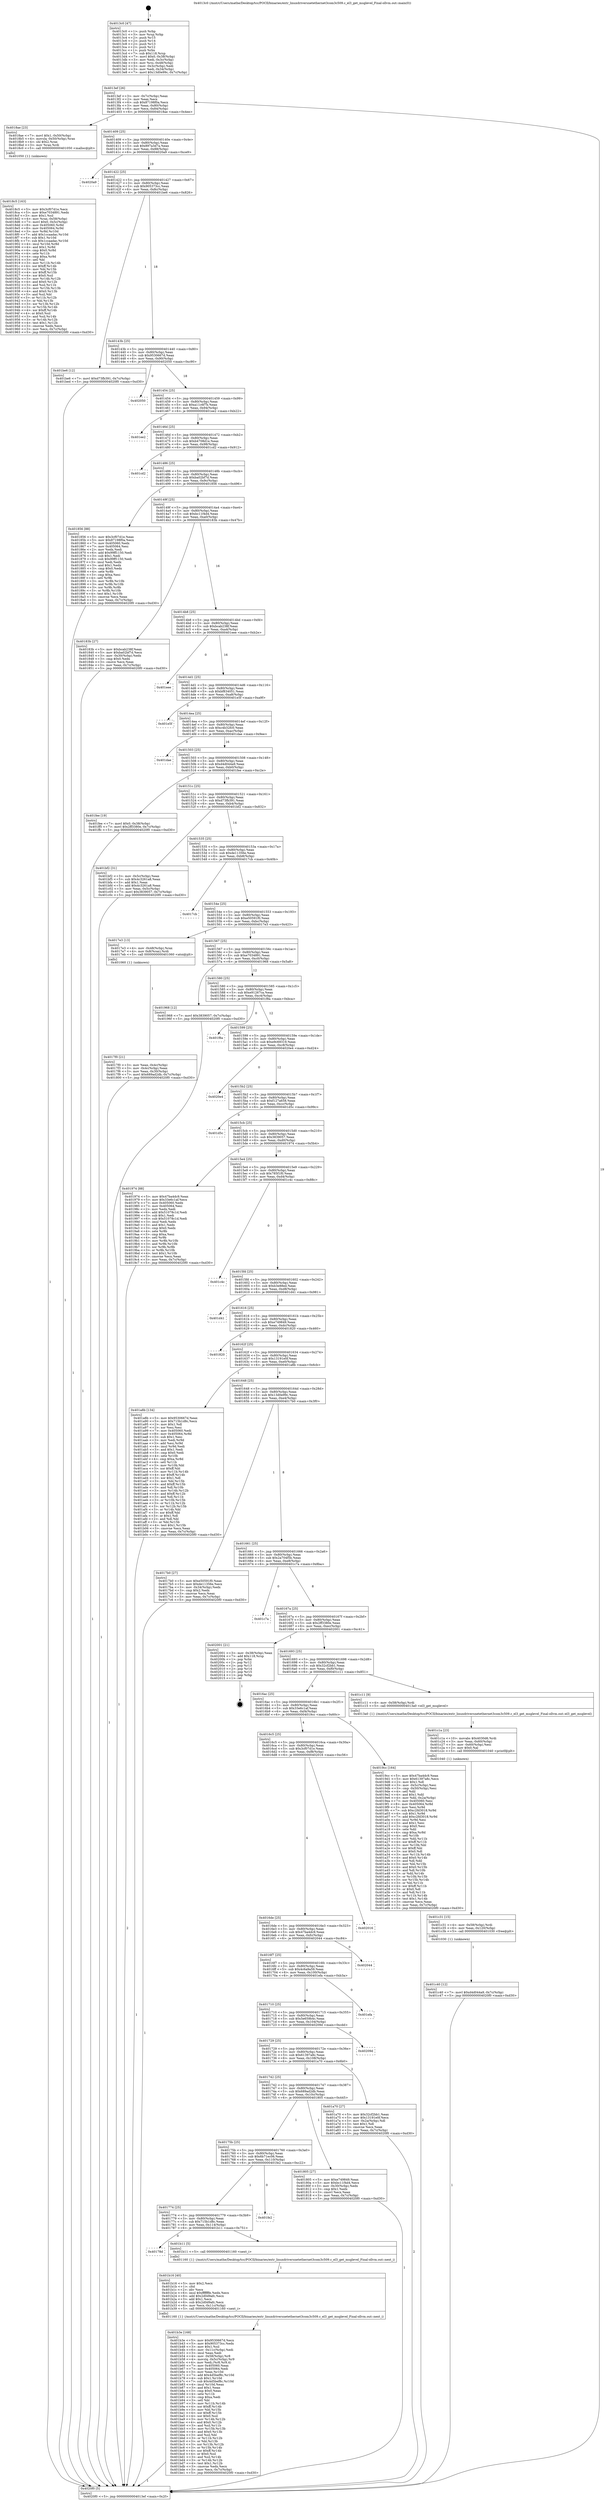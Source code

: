 digraph "0x4013c0" {
  label = "0x4013c0 (/mnt/c/Users/mathe/Desktop/tcc/POCII/binaries/extr_linuxdriversnetethernet3com3c509.c_el3_get_msglevel_Final-ollvm.out::main(0))"
  labelloc = "t"
  node[shape=record]

  Entry [label="",width=0.3,height=0.3,shape=circle,fillcolor=black,style=filled]
  "0x4013ef" [label="{
     0x4013ef [26]\l
     | [instrs]\l
     &nbsp;&nbsp;0x4013ef \<+3\>: mov -0x7c(%rbp),%eax\l
     &nbsp;&nbsp;0x4013f2 \<+2\>: mov %eax,%ecx\l
     &nbsp;&nbsp;0x4013f4 \<+6\>: sub $0x87198f0a,%ecx\l
     &nbsp;&nbsp;0x4013fa \<+3\>: mov %eax,-0x80(%rbp)\l
     &nbsp;&nbsp;0x4013fd \<+6\>: mov %ecx,-0x84(%rbp)\l
     &nbsp;&nbsp;0x401403 \<+6\>: je 00000000004018ae \<main+0x4ee\>\l
  }"]
  "0x4018ae" [label="{
     0x4018ae [23]\l
     | [instrs]\l
     &nbsp;&nbsp;0x4018ae \<+7\>: movl $0x1,-0x50(%rbp)\l
     &nbsp;&nbsp;0x4018b5 \<+4\>: movslq -0x50(%rbp),%rax\l
     &nbsp;&nbsp;0x4018b9 \<+4\>: shl $0x2,%rax\l
     &nbsp;&nbsp;0x4018bd \<+3\>: mov %rax,%rdi\l
     &nbsp;&nbsp;0x4018c0 \<+5\>: call 0000000000401050 \<malloc@plt\>\l
     | [calls]\l
     &nbsp;&nbsp;0x401050 \{1\} (unknown)\l
  }"]
  "0x401409" [label="{
     0x401409 [25]\l
     | [instrs]\l
     &nbsp;&nbsp;0x401409 \<+5\>: jmp 000000000040140e \<main+0x4e\>\l
     &nbsp;&nbsp;0x40140e \<+3\>: mov -0x80(%rbp),%eax\l
     &nbsp;&nbsp;0x401411 \<+5\>: sub $0x897a3d7a,%eax\l
     &nbsp;&nbsp;0x401416 \<+6\>: mov %eax,-0x88(%rbp)\l
     &nbsp;&nbsp;0x40141c \<+6\>: je 00000000004020a9 \<main+0xce9\>\l
  }"]
  Exit [label="",width=0.3,height=0.3,shape=circle,fillcolor=black,style=filled,peripheries=2]
  "0x4020a9" [label="{
     0x4020a9\l
  }", style=dashed]
  "0x401422" [label="{
     0x401422 [25]\l
     | [instrs]\l
     &nbsp;&nbsp;0x401422 \<+5\>: jmp 0000000000401427 \<main+0x67\>\l
     &nbsp;&nbsp;0x401427 \<+3\>: mov -0x80(%rbp),%eax\l
     &nbsp;&nbsp;0x40142a \<+5\>: sub $0x905373cc,%eax\l
     &nbsp;&nbsp;0x40142f \<+6\>: mov %eax,-0x8c(%rbp)\l
     &nbsp;&nbsp;0x401435 \<+6\>: je 0000000000401be6 \<main+0x826\>\l
  }"]
  "0x401c40" [label="{
     0x401c40 [12]\l
     | [instrs]\l
     &nbsp;&nbsp;0x401c40 \<+7\>: movl $0xd4d044a9,-0x7c(%rbp)\l
     &nbsp;&nbsp;0x401c47 \<+5\>: jmp 00000000004020f0 \<main+0xd30\>\l
  }"]
  "0x401be6" [label="{
     0x401be6 [12]\l
     | [instrs]\l
     &nbsp;&nbsp;0x401be6 \<+7\>: movl $0xd73fb391,-0x7c(%rbp)\l
     &nbsp;&nbsp;0x401bed \<+5\>: jmp 00000000004020f0 \<main+0xd30\>\l
  }"]
  "0x40143b" [label="{
     0x40143b [25]\l
     | [instrs]\l
     &nbsp;&nbsp;0x40143b \<+5\>: jmp 0000000000401440 \<main+0x80\>\l
     &nbsp;&nbsp;0x401440 \<+3\>: mov -0x80(%rbp),%eax\l
     &nbsp;&nbsp;0x401443 \<+5\>: sub $0x9530667d,%eax\l
     &nbsp;&nbsp;0x401448 \<+6\>: mov %eax,-0x90(%rbp)\l
     &nbsp;&nbsp;0x40144e \<+6\>: je 0000000000402050 \<main+0xc90\>\l
  }"]
  "0x401c31" [label="{
     0x401c31 [15]\l
     | [instrs]\l
     &nbsp;&nbsp;0x401c31 \<+4\>: mov -0x58(%rbp),%rdi\l
     &nbsp;&nbsp;0x401c35 \<+6\>: mov %eax,-0x120(%rbp)\l
     &nbsp;&nbsp;0x401c3b \<+5\>: call 0000000000401030 \<free@plt\>\l
     | [calls]\l
     &nbsp;&nbsp;0x401030 \{1\} (unknown)\l
  }"]
  "0x402050" [label="{
     0x402050\l
  }", style=dashed]
  "0x401454" [label="{
     0x401454 [25]\l
     | [instrs]\l
     &nbsp;&nbsp;0x401454 \<+5\>: jmp 0000000000401459 \<main+0x99\>\l
     &nbsp;&nbsp;0x401459 \<+3\>: mov -0x80(%rbp),%eax\l
     &nbsp;&nbsp;0x40145c \<+5\>: sub $0xa11c6f7b,%eax\l
     &nbsp;&nbsp;0x401461 \<+6\>: mov %eax,-0x94(%rbp)\l
     &nbsp;&nbsp;0x401467 \<+6\>: je 0000000000401ee2 \<main+0xb22\>\l
  }"]
  "0x401c1a" [label="{
     0x401c1a [23]\l
     | [instrs]\l
     &nbsp;&nbsp;0x401c1a \<+10\>: movabs $0x4030d6,%rdi\l
     &nbsp;&nbsp;0x401c24 \<+3\>: mov %eax,-0x60(%rbp)\l
     &nbsp;&nbsp;0x401c27 \<+3\>: mov -0x60(%rbp),%esi\l
     &nbsp;&nbsp;0x401c2a \<+2\>: mov $0x0,%al\l
     &nbsp;&nbsp;0x401c2c \<+5\>: call 0000000000401040 \<printf@plt\>\l
     | [calls]\l
     &nbsp;&nbsp;0x401040 \{1\} (unknown)\l
  }"]
  "0x401ee2" [label="{
     0x401ee2\l
  }", style=dashed]
  "0x40146d" [label="{
     0x40146d [25]\l
     | [instrs]\l
     &nbsp;&nbsp;0x40146d \<+5\>: jmp 0000000000401472 \<main+0xb2\>\l
     &nbsp;&nbsp;0x401472 \<+3\>: mov -0x80(%rbp),%eax\l
     &nbsp;&nbsp;0x401475 \<+5\>: sub $0xb4708d1e,%eax\l
     &nbsp;&nbsp;0x40147a \<+6\>: mov %eax,-0x98(%rbp)\l
     &nbsp;&nbsp;0x401480 \<+6\>: je 0000000000401cd2 \<main+0x912\>\l
  }"]
  "0x401b3e" [label="{
     0x401b3e [168]\l
     | [instrs]\l
     &nbsp;&nbsp;0x401b3e \<+5\>: mov $0x9530667d,%ecx\l
     &nbsp;&nbsp;0x401b43 \<+5\>: mov $0x905373cc,%edx\l
     &nbsp;&nbsp;0x401b48 \<+3\>: mov $0x1,%sil\l
     &nbsp;&nbsp;0x401b4b \<+6\>: mov -0x11c(%rbp),%edi\l
     &nbsp;&nbsp;0x401b51 \<+3\>: imul %eax,%edi\l
     &nbsp;&nbsp;0x401b54 \<+4\>: mov -0x58(%rbp),%r8\l
     &nbsp;&nbsp;0x401b58 \<+4\>: movslq -0x5c(%rbp),%r9\l
     &nbsp;&nbsp;0x401b5c \<+4\>: mov %edi,(%r8,%r9,4)\l
     &nbsp;&nbsp;0x401b60 \<+7\>: mov 0x405060,%eax\l
     &nbsp;&nbsp;0x401b67 \<+7\>: mov 0x405064,%edi\l
     &nbsp;&nbsp;0x401b6e \<+3\>: mov %eax,%r10d\l
     &nbsp;&nbsp;0x401b71 \<+7\>: add $0x4d5bef8c,%r10d\l
     &nbsp;&nbsp;0x401b78 \<+4\>: sub $0x1,%r10d\l
     &nbsp;&nbsp;0x401b7c \<+7\>: sub $0x4d5bef8c,%r10d\l
     &nbsp;&nbsp;0x401b83 \<+4\>: imul %r10d,%eax\l
     &nbsp;&nbsp;0x401b87 \<+3\>: and $0x1,%eax\l
     &nbsp;&nbsp;0x401b8a \<+3\>: cmp $0x0,%eax\l
     &nbsp;&nbsp;0x401b8d \<+4\>: sete %r11b\l
     &nbsp;&nbsp;0x401b91 \<+3\>: cmp $0xa,%edi\l
     &nbsp;&nbsp;0x401b94 \<+3\>: setl %bl\l
     &nbsp;&nbsp;0x401b97 \<+3\>: mov %r11b,%r14b\l
     &nbsp;&nbsp;0x401b9a \<+4\>: xor $0xff,%r14b\l
     &nbsp;&nbsp;0x401b9e \<+3\>: mov %bl,%r15b\l
     &nbsp;&nbsp;0x401ba1 \<+4\>: xor $0xff,%r15b\l
     &nbsp;&nbsp;0x401ba5 \<+4\>: xor $0x0,%sil\l
     &nbsp;&nbsp;0x401ba9 \<+3\>: mov %r14b,%r12b\l
     &nbsp;&nbsp;0x401bac \<+4\>: and $0x0,%r12b\l
     &nbsp;&nbsp;0x401bb0 \<+3\>: and %sil,%r11b\l
     &nbsp;&nbsp;0x401bb3 \<+3\>: mov %r15b,%r13b\l
     &nbsp;&nbsp;0x401bb6 \<+4\>: and $0x0,%r13b\l
     &nbsp;&nbsp;0x401bba \<+3\>: and %sil,%bl\l
     &nbsp;&nbsp;0x401bbd \<+3\>: or %r11b,%r12b\l
     &nbsp;&nbsp;0x401bc0 \<+3\>: or %bl,%r13b\l
     &nbsp;&nbsp;0x401bc3 \<+3\>: xor %r13b,%r12b\l
     &nbsp;&nbsp;0x401bc6 \<+3\>: or %r15b,%r14b\l
     &nbsp;&nbsp;0x401bc9 \<+4\>: xor $0xff,%r14b\l
     &nbsp;&nbsp;0x401bcd \<+4\>: or $0x0,%sil\l
     &nbsp;&nbsp;0x401bd1 \<+3\>: and %sil,%r14b\l
     &nbsp;&nbsp;0x401bd4 \<+3\>: or %r14b,%r12b\l
     &nbsp;&nbsp;0x401bd7 \<+4\>: test $0x1,%r12b\l
     &nbsp;&nbsp;0x401bdb \<+3\>: cmovne %edx,%ecx\l
     &nbsp;&nbsp;0x401bde \<+3\>: mov %ecx,-0x7c(%rbp)\l
     &nbsp;&nbsp;0x401be1 \<+5\>: jmp 00000000004020f0 \<main+0xd30\>\l
  }"]
  "0x401cd2" [label="{
     0x401cd2\l
  }", style=dashed]
  "0x401486" [label="{
     0x401486 [25]\l
     | [instrs]\l
     &nbsp;&nbsp;0x401486 \<+5\>: jmp 000000000040148b \<main+0xcb\>\l
     &nbsp;&nbsp;0x40148b \<+3\>: mov -0x80(%rbp),%eax\l
     &nbsp;&nbsp;0x40148e \<+5\>: sub $0xba02bf7d,%eax\l
     &nbsp;&nbsp;0x401493 \<+6\>: mov %eax,-0x9c(%rbp)\l
     &nbsp;&nbsp;0x401499 \<+6\>: je 0000000000401856 \<main+0x496\>\l
  }"]
  "0x401b16" [label="{
     0x401b16 [40]\l
     | [instrs]\l
     &nbsp;&nbsp;0x401b16 \<+5\>: mov $0x2,%ecx\l
     &nbsp;&nbsp;0x401b1b \<+1\>: cltd\l
     &nbsp;&nbsp;0x401b1c \<+2\>: idiv %ecx\l
     &nbsp;&nbsp;0x401b1e \<+6\>: imul $0xfffffffe,%edx,%ecx\l
     &nbsp;&nbsp;0x401b24 \<+6\>: add $0x2d0d9afc,%ecx\l
     &nbsp;&nbsp;0x401b2a \<+3\>: add $0x1,%ecx\l
     &nbsp;&nbsp;0x401b2d \<+6\>: sub $0x2d0d9afc,%ecx\l
     &nbsp;&nbsp;0x401b33 \<+6\>: mov %ecx,-0x11c(%rbp)\l
     &nbsp;&nbsp;0x401b39 \<+5\>: call 0000000000401160 \<next_i\>\l
     | [calls]\l
     &nbsp;&nbsp;0x401160 \{1\} (/mnt/c/Users/mathe/Desktop/tcc/POCII/binaries/extr_linuxdriversnetethernet3com3c509.c_el3_get_msglevel_Final-ollvm.out::next_i)\l
  }"]
  "0x401856" [label="{
     0x401856 [88]\l
     | [instrs]\l
     &nbsp;&nbsp;0x401856 \<+5\>: mov $0x3cf07d1e,%eax\l
     &nbsp;&nbsp;0x40185b \<+5\>: mov $0x87198f0a,%ecx\l
     &nbsp;&nbsp;0x401860 \<+7\>: mov 0x405060,%edx\l
     &nbsp;&nbsp;0x401867 \<+7\>: mov 0x405064,%esi\l
     &nbsp;&nbsp;0x40186e \<+2\>: mov %edx,%edi\l
     &nbsp;&nbsp;0x401870 \<+6\>: add $0x99ff1150,%edi\l
     &nbsp;&nbsp;0x401876 \<+3\>: sub $0x1,%edi\l
     &nbsp;&nbsp;0x401879 \<+6\>: sub $0x99ff1150,%edi\l
     &nbsp;&nbsp;0x40187f \<+3\>: imul %edi,%edx\l
     &nbsp;&nbsp;0x401882 \<+3\>: and $0x1,%edx\l
     &nbsp;&nbsp;0x401885 \<+3\>: cmp $0x0,%edx\l
     &nbsp;&nbsp;0x401888 \<+4\>: sete %r8b\l
     &nbsp;&nbsp;0x40188c \<+3\>: cmp $0xa,%esi\l
     &nbsp;&nbsp;0x40188f \<+4\>: setl %r9b\l
     &nbsp;&nbsp;0x401893 \<+3\>: mov %r8b,%r10b\l
     &nbsp;&nbsp;0x401896 \<+3\>: and %r9b,%r10b\l
     &nbsp;&nbsp;0x401899 \<+3\>: xor %r9b,%r8b\l
     &nbsp;&nbsp;0x40189c \<+3\>: or %r8b,%r10b\l
     &nbsp;&nbsp;0x40189f \<+4\>: test $0x1,%r10b\l
     &nbsp;&nbsp;0x4018a3 \<+3\>: cmovne %ecx,%eax\l
     &nbsp;&nbsp;0x4018a6 \<+3\>: mov %eax,-0x7c(%rbp)\l
     &nbsp;&nbsp;0x4018a9 \<+5\>: jmp 00000000004020f0 \<main+0xd30\>\l
  }"]
  "0x40149f" [label="{
     0x40149f [25]\l
     | [instrs]\l
     &nbsp;&nbsp;0x40149f \<+5\>: jmp 00000000004014a4 \<main+0xe4\>\l
     &nbsp;&nbsp;0x4014a4 \<+3\>: mov -0x80(%rbp),%eax\l
     &nbsp;&nbsp;0x4014a7 \<+5\>: sub $0xbc11f4d4,%eax\l
     &nbsp;&nbsp;0x4014ac \<+6\>: mov %eax,-0xa0(%rbp)\l
     &nbsp;&nbsp;0x4014b2 \<+6\>: je 000000000040183b \<main+0x47b\>\l
  }"]
  "0x40178d" [label="{
     0x40178d\l
  }", style=dashed]
  "0x40183b" [label="{
     0x40183b [27]\l
     | [instrs]\l
     &nbsp;&nbsp;0x40183b \<+5\>: mov $0xbcab238f,%eax\l
     &nbsp;&nbsp;0x401840 \<+5\>: mov $0xba02bf7d,%ecx\l
     &nbsp;&nbsp;0x401845 \<+3\>: mov -0x30(%rbp),%edx\l
     &nbsp;&nbsp;0x401848 \<+3\>: cmp $0x0,%edx\l
     &nbsp;&nbsp;0x40184b \<+3\>: cmove %ecx,%eax\l
     &nbsp;&nbsp;0x40184e \<+3\>: mov %eax,-0x7c(%rbp)\l
     &nbsp;&nbsp;0x401851 \<+5\>: jmp 00000000004020f0 \<main+0xd30\>\l
  }"]
  "0x4014b8" [label="{
     0x4014b8 [25]\l
     | [instrs]\l
     &nbsp;&nbsp;0x4014b8 \<+5\>: jmp 00000000004014bd \<main+0xfd\>\l
     &nbsp;&nbsp;0x4014bd \<+3\>: mov -0x80(%rbp),%eax\l
     &nbsp;&nbsp;0x4014c0 \<+5\>: sub $0xbcab238f,%eax\l
     &nbsp;&nbsp;0x4014c5 \<+6\>: mov %eax,-0xa4(%rbp)\l
     &nbsp;&nbsp;0x4014cb \<+6\>: je 0000000000401eee \<main+0xb2e\>\l
  }"]
  "0x401b11" [label="{
     0x401b11 [5]\l
     | [instrs]\l
     &nbsp;&nbsp;0x401b11 \<+5\>: call 0000000000401160 \<next_i\>\l
     | [calls]\l
     &nbsp;&nbsp;0x401160 \{1\} (/mnt/c/Users/mathe/Desktop/tcc/POCII/binaries/extr_linuxdriversnetethernet3com3c509.c_el3_get_msglevel_Final-ollvm.out::next_i)\l
  }"]
  "0x401eee" [label="{
     0x401eee\l
  }", style=dashed]
  "0x4014d1" [label="{
     0x4014d1 [25]\l
     | [instrs]\l
     &nbsp;&nbsp;0x4014d1 \<+5\>: jmp 00000000004014d6 \<main+0x116\>\l
     &nbsp;&nbsp;0x4014d6 \<+3\>: mov -0x80(%rbp),%eax\l
     &nbsp;&nbsp;0x4014d9 \<+5\>: sub $0xbf834051,%eax\l
     &nbsp;&nbsp;0x4014de \<+6\>: mov %eax,-0xa8(%rbp)\l
     &nbsp;&nbsp;0x4014e4 \<+6\>: je 0000000000401e5f \<main+0xa9f\>\l
  }"]
  "0x401774" [label="{
     0x401774 [25]\l
     | [instrs]\l
     &nbsp;&nbsp;0x401774 \<+5\>: jmp 0000000000401779 \<main+0x3b9\>\l
     &nbsp;&nbsp;0x401779 \<+3\>: mov -0x80(%rbp),%eax\l
     &nbsp;&nbsp;0x40177c \<+5\>: sub $0x715b1d8c,%eax\l
     &nbsp;&nbsp;0x401781 \<+6\>: mov %eax,-0x114(%rbp)\l
     &nbsp;&nbsp;0x401787 \<+6\>: je 0000000000401b11 \<main+0x751\>\l
  }"]
  "0x401e5f" [label="{
     0x401e5f\l
  }", style=dashed]
  "0x4014ea" [label="{
     0x4014ea [25]\l
     | [instrs]\l
     &nbsp;&nbsp;0x4014ea \<+5\>: jmp 00000000004014ef \<main+0x12f\>\l
     &nbsp;&nbsp;0x4014ef \<+3\>: mov -0x80(%rbp),%eax\l
     &nbsp;&nbsp;0x4014f2 \<+5\>: sub $0xc4b32fc0,%eax\l
     &nbsp;&nbsp;0x4014f7 \<+6\>: mov %eax,-0xac(%rbp)\l
     &nbsp;&nbsp;0x4014fd \<+6\>: je 0000000000401dae \<main+0x9ee\>\l
  }"]
  "0x401fe2" [label="{
     0x401fe2\l
  }", style=dashed]
  "0x401dae" [label="{
     0x401dae\l
  }", style=dashed]
  "0x401503" [label="{
     0x401503 [25]\l
     | [instrs]\l
     &nbsp;&nbsp;0x401503 \<+5\>: jmp 0000000000401508 \<main+0x148\>\l
     &nbsp;&nbsp;0x401508 \<+3\>: mov -0x80(%rbp),%eax\l
     &nbsp;&nbsp;0x40150b \<+5\>: sub $0xd4d044a9,%eax\l
     &nbsp;&nbsp;0x401510 \<+6\>: mov %eax,-0xb0(%rbp)\l
     &nbsp;&nbsp;0x401516 \<+6\>: je 0000000000401fee \<main+0xc2e\>\l
  }"]
  "0x4018c5" [label="{
     0x4018c5 [163]\l
     | [instrs]\l
     &nbsp;&nbsp;0x4018c5 \<+5\>: mov $0x3cf07d1e,%ecx\l
     &nbsp;&nbsp;0x4018ca \<+5\>: mov $0xe7034891,%edx\l
     &nbsp;&nbsp;0x4018cf \<+3\>: mov $0x1,%sil\l
     &nbsp;&nbsp;0x4018d2 \<+4\>: mov %rax,-0x58(%rbp)\l
     &nbsp;&nbsp;0x4018d6 \<+7\>: movl $0x0,-0x5c(%rbp)\l
     &nbsp;&nbsp;0x4018dd \<+8\>: mov 0x405060,%r8d\l
     &nbsp;&nbsp;0x4018e5 \<+8\>: mov 0x405064,%r9d\l
     &nbsp;&nbsp;0x4018ed \<+3\>: mov %r8d,%r10d\l
     &nbsp;&nbsp;0x4018f0 \<+7\>: add $0x1ccaadac,%r10d\l
     &nbsp;&nbsp;0x4018f7 \<+4\>: sub $0x1,%r10d\l
     &nbsp;&nbsp;0x4018fb \<+7\>: sub $0x1ccaadac,%r10d\l
     &nbsp;&nbsp;0x401902 \<+4\>: imul %r10d,%r8d\l
     &nbsp;&nbsp;0x401906 \<+4\>: and $0x1,%r8d\l
     &nbsp;&nbsp;0x40190a \<+4\>: cmp $0x0,%r8d\l
     &nbsp;&nbsp;0x40190e \<+4\>: sete %r11b\l
     &nbsp;&nbsp;0x401912 \<+4\>: cmp $0xa,%r9d\l
     &nbsp;&nbsp;0x401916 \<+3\>: setl %bl\l
     &nbsp;&nbsp;0x401919 \<+3\>: mov %r11b,%r14b\l
     &nbsp;&nbsp;0x40191c \<+4\>: xor $0xff,%r14b\l
     &nbsp;&nbsp;0x401920 \<+3\>: mov %bl,%r15b\l
     &nbsp;&nbsp;0x401923 \<+4\>: xor $0xff,%r15b\l
     &nbsp;&nbsp;0x401927 \<+4\>: xor $0x0,%sil\l
     &nbsp;&nbsp;0x40192b \<+3\>: mov %r14b,%r12b\l
     &nbsp;&nbsp;0x40192e \<+4\>: and $0x0,%r12b\l
     &nbsp;&nbsp;0x401932 \<+3\>: and %sil,%r11b\l
     &nbsp;&nbsp;0x401935 \<+3\>: mov %r15b,%r13b\l
     &nbsp;&nbsp;0x401938 \<+4\>: and $0x0,%r13b\l
     &nbsp;&nbsp;0x40193c \<+3\>: and %sil,%bl\l
     &nbsp;&nbsp;0x40193f \<+3\>: or %r11b,%r12b\l
     &nbsp;&nbsp;0x401942 \<+3\>: or %bl,%r13b\l
     &nbsp;&nbsp;0x401945 \<+3\>: xor %r13b,%r12b\l
     &nbsp;&nbsp;0x401948 \<+3\>: or %r15b,%r14b\l
     &nbsp;&nbsp;0x40194b \<+4\>: xor $0xff,%r14b\l
     &nbsp;&nbsp;0x40194f \<+4\>: or $0x0,%sil\l
     &nbsp;&nbsp;0x401953 \<+3\>: and %sil,%r14b\l
     &nbsp;&nbsp;0x401956 \<+3\>: or %r14b,%r12b\l
     &nbsp;&nbsp;0x401959 \<+4\>: test $0x1,%r12b\l
     &nbsp;&nbsp;0x40195d \<+3\>: cmovne %edx,%ecx\l
     &nbsp;&nbsp;0x401960 \<+3\>: mov %ecx,-0x7c(%rbp)\l
     &nbsp;&nbsp;0x401963 \<+5\>: jmp 00000000004020f0 \<main+0xd30\>\l
  }"]
  "0x401fee" [label="{
     0x401fee [19]\l
     | [instrs]\l
     &nbsp;&nbsp;0x401fee \<+7\>: movl $0x0,-0x38(%rbp)\l
     &nbsp;&nbsp;0x401ff5 \<+7\>: movl $0x2ff3380e,-0x7c(%rbp)\l
     &nbsp;&nbsp;0x401ffc \<+5\>: jmp 00000000004020f0 \<main+0xd30\>\l
  }"]
  "0x40151c" [label="{
     0x40151c [25]\l
     | [instrs]\l
     &nbsp;&nbsp;0x40151c \<+5\>: jmp 0000000000401521 \<main+0x161\>\l
     &nbsp;&nbsp;0x401521 \<+3\>: mov -0x80(%rbp),%eax\l
     &nbsp;&nbsp;0x401524 \<+5\>: sub $0xd73fb391,%eax\l
     &nbsp;&nbsp;0x401529 \<+6\>: mov %eax,-0xb4(%rbp)\l
     &nbsp;&nbsp;0x40152f \<+6\>: je 0000000000401bf2 \<main+0x832\>\l
  }"]
  "0x40175b" [label="{
     0x40175b [25]\l
     | [instrs]\l
     &nbsp;&nbsp;0x40175b \<+5\>: jmp 0000000000401760 \<main+0x3a0\>\l
     &nbsp;&nbsp;0x401760 \<+3\>: mov -0x80(%rbp),%eax\l
     &nbsp;&nbsp;0x401763 \<+5\>: sub $0x6b71ec06,%eax\l
     &nbsp;&nbsp;0x401768 \<+6\>: mov %eax,-0x110(%rbp)\l
     &nbsp;&nbsp;0x40176e \<+6\>: je 0000000000401fe2 \<main+0xc22\>\l
  }"]
  "0x401bf2" [label="{
     0x401bf2 [31]\l
     | [instrs]\l
     &nbsp;&nbsp;0x401bf2 \<+3\>: mov -0x5c(%rbp),%eax\l
     &nbsp;&nbsp;0x401bf5 \<+5\>: sub $0x4c3261a8,%eax\l
     &nbsp;&nbsp;0x401bfa \<+3\>: add $0x1,%eax\l
     &nbsp;&nbsp;0x401bfd \<+5\>: add $0x4c3261a8,%eax\l
     &nbsp;&nbsp;0x401c02 \<+3\>: mov %eax,-0x5c(%rbp)\l
     &nbsp;&nbsp;0x401c05 \<+7\>: movl $0x3839057,-0x7c(%rbp)\l
     &nbsp;&nbsp;0x401c0c \<+5\>: jmp 00000000004020f0 \<main+0xd30\>\l
  }"]
  "0x401535" [label="{
     0x401535 [25]\l
     | [instrs]\l
     &nbsp;&nbsp;0x401535 \<+5\>: jmp 000000000040153a \<main+0x17a\>\l
     &nbsp;&nbsp;0x40153a \<+3\>: mov -0x80(%rbp),%eax\l
     &nbsp;&nbsp;0x40153d \<+5\>: sub $0xde11356e,%eax\l
     &nbsp;&nbsp;0x401542 \<+6\>: mov %eax,-0xb8(%rbp)\l
     &nbsp;&nbsp;0x401548 \<+6\>: je 00000000004017cb \<main+0x40b\>\l
  }"]
  "0x401805" [label="{
     0x401805 [27]\l
     | [instrs]\l
     &nbsp;&nbsp;0x401805 \<+5\>: mov $0xe749849,%eax\l
     &nbsp;&nbsp;0x40180a \<+5\>: mov $0xbc11f4d4,%ecx\l
     &nbsp;&nbsp;0x40180f \<+3\>: mov -0x30(%rbp),%edx\l
     &nbsp;&nbsp;0x401812 \<+3\>: cmp $0x1,%edx\l
     &nbsp;&nbsp;0x401815 \<+3\>: cmovl %ecx,%eax\l
     &nbsp;&nbsp;0x401818 \<+3\>: mov %eax,-0x7c(%rbp)\l
     &nbsp;&nbsp;0x40181b \<+5\>: jmp 00000000004020f0 \<main+0xd30\>\l
  }"]
  "0x4017cb" [label="{
     0x4017cb\l
  }", style=dashed]
  "0x40154e" [label="{
     0x40154e [25]\l
     | [instrs]\l
     &nbsp;&nbsp;0x40154e \<+5\>: jmp 0000000000401553 \<main+0x193\>\l
     &nbsp;&nbsp;0x401553 \<+3\>: mov -0x80(%rbp),%eax\l
     &nbsp;&nbsp;0x401556 \<+5\>: sub $0xe50591f0,%eax\l
     &nbsp;&nbsp;0x40155b \<+6\>: mov %eax,-0xbc(%rbp)\l
     &nbsp;&nbsp;0x401561 \<+6\>: je 00000000004017e3 \<main+0x423\>\l
  }"]
  "0x401742" [label="{
     0x401742 [25]\l
     | [instrs]\l
     &nbsp;&nbsp;0x401742 \<+5\>: jmp 0000000000401747 \<main+0x387\>\l
     &nbsp;&nbsp;0x401747 \<+3\>: mov -0x80(%rbp),%eax\l
     &nbsp;&nbsp;0x40174a \<+5\>: sub $0x689ad2db,%eax\l
     &nbsp;&nbsp;0x40174f \<+6\>: mov %eax,-0x10c(%rbp)\l
     &nbsp;&nbsp;0x401755 \<+6\>: je 0000000000401805 \<main+0x445\>\l
  }"]
  "0x4017e3" [label="{
     0x4017e3 [13]\l
     | [instrs]\l
     &nbsp;&nbsp;0x4017e3 \<+4\>: mov -0x48(%rbp),%rax\l
     &nbsp;&nbsp;0x4017e7 \<+4\>: mov 0x8(%rax),%rdi\l
     &nbsp;&nbsp;0x4017eb \<+5\>: call 0000000000401060 \<atoi@plt\>\l
     | [calls]\l
     &nbsp;&nbsp;0x401060 \{1\} (unknown)\l
  }"]
  "0x401567" [label="{
     0x401567 [25]\l
     | [instrs]\l
     &nbsp;&nbsp;0x401567 \<+5\>: jmp 000000000040156c \<main+0x1ac\>\l
     &nbsp;&nbsp;0x40156c \<+3\>: mov -0x80(%rbp),%eax\l
     &nbsp;&nbsp;0x40156f \<+5\>: sub $0xe7034891,%eax\l
     &nbsp;&nbsp;0x401574 \<+6\>: mov %eax,-0xc0(%rbp)\l
     &nbsp;&nbsp;0x40157a \<+6\>: je 0000000000401968 \<main+0x5a8\>\l
  }"]
  "0x401a70" [label="{
     0x401a70 [27]\l
     | [instrs]\l
     &nbsp;&nbsp;0x401a70 \<+5\>: mov $0x32cf2bb1,%eax\l
     &nbsp;&nbsp;0x401a75 \<+5\>: mov $0x13191e0f,%ecx\l
     &nbsp;&nbsp;0x401a7a \<+3\>: mov -0x2a(%rbp),%dl\l
     &nbsp;&nbsp;0x401a7d \<+3\>: test $0x1,%dl\l
     &nbsp;&nbsp;0x401a80 \<+3\>: cmovne %ecx,%eax\l
     &nbsp;&nbsp;0x401a83 \<+3\>: mov %eax,-0x7c(%rbp)\l
     &nbsp;&nbsp;0x401a86 \<+5\>: jmp 00000000004020f0 \<main+0xd30\>\l
  }"]
  "0x401968" [label="{
     0x401968 [12]\l
     | [instrs]\l
     &nbsp;&nbsp;0x401968 \<+7\>: movl $0x3839057,-0x7c(%rbp)\l
     &nbsp;&nbsp;0x40196f \<+5\>: jmp 00000000004020f0 \<main+0xd30\>\l
  }"]
  "0x401580" [label="{
     0x401580 [25]\l
     | [instrs]\l
     &nbsp;&nbsp;0x401580 \<+5\>: jmp 0000000000401585 \<main+0x1c5\>\l
     &nbsp;&nbsp;0x401585 \<+3\>: mov -0x80(%rbp),%eax\l
     &nbsp;&nbsp;0x401588 \<+5\>: sub $0xe91267ca,%eax\l
     &nbsp;&nbsp;0x40158d \<+6\>: mov %eax,-0xc4(%rbp)\l
     &nbsp;&nbsp;0x401593 \<+6\>: je 0000000000401f8a \<main+0xbca\>\l
  }"]
  "0x401729" [label="{
     0x401729 [25]\l
     | [instrs]\l
     &nbsp;&nbsp;0x401729 \<+5\>: jmp 000000000040172e \<main+0x36e\>\l
     &nbsp;&nbsp;0x40172e \<+3\>: mov -0x80(%rbp),%eax\l
     &nbsp;&nbsp;0x401731 \<+5\>: sub $0x61397a8c,%eax\l
     &nbsp;&nbsp;0x401736 \<+6\>: mov %eax,-0x108(%rbp)\l
     &nbsp;&nbsp;0x40173c \<+6\>: je 0000000000401a70 \<main+0x6b0\>\l
  }"]
  "0x401f8a" [label="{
     0x401f8a\l
  }", style=dashed]
  "0x401599" [label="{
     0x401599 [25]\l
     | [instrs]\l
     &nbsp;&nbsp;0x401599 \<+5\>: jmp 000000000040159e \<main+0x1de\>\l
     &nbsp;&nbsp;0x40159e \<+3\>: mov -0x80(%rbp),%eax\l
     &nbsp;&nbsp;0x4015a1 \<+5\>: sub $0xe9c69319,%eax\l
     &nbsp;&nbsp;0x4015a6 \<+6\>: mov %eax,-0xc8(%rbp)\l
     &nbsp;&nbsp;0x4015ac \<+6\>: je 00000000004020e4 \<main+0xd24\>\l
  }"]
  "0x40209d" [label="{
     0x40209d\l
  }", style=dashed]
  "0x4020e4" [label="{
     0x4020e4\l
  }", style=dashed]
  "0x4015b2" [label="{
     0x4015b2 [25]\l
     | [instrs]\l
     &nbsp;&nbsp;0x4015b2 \<+5\>: jmp 00000000004015b7 \<main+0x1f7\>\l
     &nbsp;&nbsp;0x4015b7 \<+3\>: mov -0x80(%rbp),%eax\l
     &nbsp;&nbsp;0x4015ba \<+5\>: sub $0xf127a658,%eax\l
     &nbsp;&nbsp;0x4015bf \<+6\>: mov %eax,-0xcc(%rbp)\l
     &nbsp;&nbsp;0x4015c5 \<+6\>: je 0000000000401d5c \<main+0x99c\>\l
  }"]
  "0x401710" [label="{
     0x401710 [25]\l
     | [instrs]\l
     &nbsp;&nbsp;0x401710 \<+5\>: jmp 0000000000401715 \<main+0x355\>\l
     &nbsp;&nbsp;0x401715 \<+3\>: mov -0x80(%rbp),%eax\l
     &nbsp;&nbsp;0x401718 \<+5\>: sub $0x5e659b4c,%eax\l
     &nbsp;&nbsp;0x40171d \<+6\>: mov %eax,-0x104(%rbp)\l
     &nbsp;&nbsp;0x401723 \<+6\>: je 000000000040209d \<main+0xcdd\>\l
  }"]
  "0x401d5c" [label="{
     0x401d5c\l
  }", style=dashed]
  "0x4015cb" [label="{
     0x4015cb [25]\l
     | [instrs]\l
     &nbsp;&nbsp;0x4015cb \<+5\>: jmp 00000000004015d0 \<main+0x210\>\l
     &nbsp;&nbsp;0x4015d0 \<+3\>: mov -0x80(%rbp),%eax\l
     &nbsp;&nbsp;0x4015d3 \<+5\>: sub $0x3839057,%eax\l
     &nbsp;&nbsp;0x4015d8 \<+6\>: mov %eax,-0xd0(%rbp)\l
     &nbsp;&nbsp;0x4015de \<+6\>: je 0000000000401974 \<main+0x5b4\>\l
  }"]
  "0x401efa" [label="{
     0x401efa\l
  }", style=dashed]
  "0x401974" [label="{
     0x401974 [88]\l
     | [instrs]\l
     &nbsp;&nbsp;0x401974 \<+5\>: mov $0x47ba4dc9,%eax\l
     &nbsp;&nbsp;0x401979 \<+5\>: mov $0x33e6c1af,%ecx\l
     &nbsp;&nbsp;0x40197e \<+7\>: mov 0x405060,%edx\l
     &nbsp;&nbsp;0x401985 \<+7\>: mov 0x405064,%esi\l
     &nbsp;&nbsp;0x40198c \<+2\>: mov %edx,%edi\l
     &nbsp;&nbsp;0x40198e \<+6\>: add $0x51078c1d,%edi\l
     &nbsp;&nbsp;0x401994 \<+3\>: sub $0x1,%edi\l
     &nbsp;&nbsp;0x401997 \<+6\>: sub $0x51078c1d,%edi\l
     &nbsp;&nbsp;0x40199d \<+3\>: imul %edi,%edx\l
     &nbsp;&nbsp;0x4019a0 \<+3\>: and $0x1,%edx\l
     &nbsp;&nbsp;0x4019a3 \<+3\>: cmp $0x0,%edx\l
     &nbsp;&nbsp;0x4019a6 \<+4\>: sete %r8b\l
     &nbsp;&nbsp;0x4019aa \<+3\>: cmp $0xa,%esi\l
     &nbsp;&nbsp;0x4019ad \<+4\>: setl %r9b\l
     &nbsp;&nbsp;0x4019b1 \<+3\>: mov %r8b,%r10b\l
     &nbsp;&nbsp;0x4019b4 \<+3\>: and %r9b,%r10b\l
     &nbsp;&nbsp;0x4019b7 \<+3\>: xor %r9b,%r8b\l
     &nbsp;&nbsp;0x4019ba \<+3\>: or %r8b,%r10b\l
     &nbsp;&nbsp;0x4019bd \<+4\>: test $0x1,%r10b\l
     &nbsp;&nbsp;0x4019c1 \<+3\>: cmovne %ecx,%eax\l
     &nbsp;&nbsp;0x4019c4 \<+3\>: mov %eax,-0x7c(%rbp)\l
     &nbsp;&nbsp;0x4019c7 \<+5\>: jmp 00000000004020f0 \<main+0xd30\>\l
  }"]
  "0x4015e4" [label="{
     0x4015e4 [25]\l
     | [instrs]\l
     &nbsp;&nbsp;0x4015e4 \<+5\>: jmp 00000000004015e9 \<main+0x229\>\l
     &nbsp;&nbsp;0x4015e9 \<+3\>: mov -0x80(%rbp),%eax\l
     &nbsp;&nbsp;0x4015ec \<+5\>: sub $0x785f1f0,%eax\l
     &nbsp;&nbsp;0x4015f1 \<+6\>: mov %eax,-0xd4(%rbp)\l
     &nbsp;&nbsp;0x4015f7 \<+6\>: je 0000000000401c4c \<main+0x88c\>\l
  }"]
  "0x4016f7" [label="{
     0x4016f7 [25]\l
     | [instrs]\l
     &nbsp;&nbsp;0x4016f7 \<+5\>: jmp 00000000004016fc \<main+0x33c\>\l
     &nbsp;&nbsp;0x4016fc \<+3\>: mov -0x80(%rbp),%eax\l
     &nbsp;&nbsp;0x4016ff \<+5\>: sub $0x4c6a9a59,%eax\l
     &nbsp;&nbsp;0x401704 \<+6\>: mov %eax,-0x100(%rbp)\l
     &nbsp;&nbsp;0x40170a \<+6\>: je 0000000000401efa \<main+0xb3a\>\l
  }"]
  "0x401c4c" [label="{
     0x401c4c\l
  }", style=dashed]
  "0x4015fd" [label="{
     0x4015fd [25]\l
     | [instrs]\l
     &nbsp;&nbsp;0x4015fd \<+5\>: jmp 0000000000401602 \<main+0x242\>\l
     &nbsp;&nbsp;0x401602 \<+3\>: mov -0x80(%rbp),%eax\l
     &nbsp;&nbsp;0x401605 \<+5\>: sub $0xb3e88ed,%eax\l
     &nbsp;&nbsp;0x40160a \<+6\>: mov %eax,-0xd8(%rbp)\l
     &nbsp;&nbsp;0x401610 \<+6\>: je 0000000000401d41 \<main+0x981\>\l
  }"]
  "0x402044" [label="{
     0x402044\l
  }", style=dashed]
  "0x401d41" [label="{
     0x401d41\l
  }", style=dashed]
  "0x401616" [label="{
     0x401616 [25]\l
     | [instrs]\l
     &nbsp;&nbsp;0x401616 \<+5\>: jmp 000000000040161b \<main+0x25b\>\l
     &nbsp;&nbsp;0x40161b \<+3\>: mov -0x80(%rbp),%eax\l
     &nbsp;&nbsp;0x40161e \<+5\>: sub $0xe749849,%eax\l
     &nbsp;&nbsp;0x401623 \<+6\>: mov %eax,-0xdc(%rbp)\l
     &nbsp;&nbsp;0x401629 \<+6\>: je 0000000000401820 \<main+0x460\>\l
  }"]
  "0x4016de" [label="{
     0x4016de [25]\l
     | [instrs]\l
     &nbsp;&nbsp;0x4016de \<+5\>: jmp 00000000004016e3 \<main+0x323\>\l
     &nbsp;&nbsp;0x4016e3 \<+3\>: mov -0x80(%rbp),%eax\l
     &nbsp;&nbsp;0x4016e6 \<+5\>: sub $0x47ba4dc9,%eax\l
     &nbsp;&nbsp;0x4016eb \<+6\>: mov %eax,-0xfc(%rbp)\l
     &nbsp;&nbsp;0x4016f1 \<+6\>: je 0000000000402044 \<main+0xc84\>\l
  }"]
  "0x401820" [label="{
     0x401820\l
  }", style=dashed]
  "0x40162f" [label="{
     0x40162f [25]\l
     | [instrs]\l
     &nbsp;&nbsp;0x40162f \<+5\>: jmp 0000000000401634 \<main+0x274\>\l
     &nbsp;&nbsp;0x401634 \<+3\>: mov -0x80(%rbp),%eax\l
     &nbsp;&nbsp;0x401637 \<+5\>: sub $0x13191e0f,%eax\l
     &nbsp;&nbsp;0x40163c \<+6\>: mov %eax,-0xe0(%rbp)\l
     &nbsp;&nbsp;0x401642 \<+6\>: je 0000000000401a8b \<main+0x6cb\>\l
  }"]
  "0x402016" [label="{
     0x402016\l
  }", style=dashed]
  "0x401a8b" [label="{
     0x401a8b [134]\l
     | [instrs]\l
     &nbsp;&nbsp;0x401a8b \<+5\>: mov $0x9530667d,%eax\l
     &nbsp;&nbsp;0x401a90 \<+5\>: mov $0x715b1d8c,%ecx\l
     &nbsp;&nbsp;0x401a95 \<+2\>: mov $0x1,%dl\l
     &nbsp;&nbsp;0x401a97 \<+2\>: xor %esi,%esi\l
     &nbsp;&nbsp;0x401a99 \<+7\>: mov 0x405060,%edi\l
     &nbsp;&nbsp;0x401aa0 \<+8\>: mov 0x405064,%r8d\l
     &nbsp;&nbsp;0x401aa8 \<+3\>: sub $0x1,%esi\l
     &nbsp;&nbsp;0x401aab \<+3\>: mov %edi,%r9d\l
     &nbsp;&nbsp;0x401aae \<+3\>: add %esi,%r9d\l
     &nbsp;&nbsp;0x401ab1 \<+4\>: imul %r9d,%edi\l
     &nbsp;&nbsp;0x401ab5 \<+3\>: and $0x1,%edi\l
     &nbsp;&nbsp;0x401ab8 \<+3\>: cmp $0x0,%edi\l
     &nbsp;&nbsp;0x401abb \<+4\>: sete %r10b\l
     &nbsp;&nbsp;0x401abf \<+4\>: cmp $0xa,%r8d\l
     &nbsp;&nbsp;0x401ac3 \<+4\>: setl %r11b\l
     &nbsp;&nbsp;0x401ac7 \<+3\>: mov %r10b,%bl\l
     &nbsp;&nbsp;0x401aca \<+3\>: xor $0xff,%bl\l
     &nbsp;&nbsp;0x401acd \<+3\>: mov %r11b,%r14b\l
     &nbsp;&nbsp;0x401ad0 \<+4\>: xor $0xff,%r14b\l
     &nbsp;&nbsp;0x401ad4 \<+3\>: xor $0x1,%dl\l
     &nbsp;&nbsp;0x401ad7 \<+3\>: mov %bl,%r15b\l
     &nbsp;&nbsp;0x401ada \<+4\>: and $0xff,%r15b\l
     &nbsp;&nbsp;0x401ade \<+3\>: and %dl,%r10b\l
     &nbsp;&nbsp;0x401ae1 \<+3\>: mov %r14b,%r12b\l
     &nbsp;&nbsp;0x401ae4 \<+4\>: and $0xff,%r12b\l
     &nbsp;&nbsp;0x401ae8 \<+3\>: and %dl,%r11b\l
     &nbsp;&nbsp;0x401aeb \<+3\>: or %r10b,%r15b\l
     &nbsp;&nbsp;0x401aee \<+3\>: or %r11b,%r12b\l
     &nbsp;&nbsp;0x401af1 \<+3\>: xor %r12b,%r15b\l
     &nbsp;&nbsp;0x401af4 \<+3\>: or %r14b,%bl\l
     &nbsp;&nbsp;0x401af7 \<+3\>: xor $0xff,%bl\l
     &nbsp;&nbsp;0x401afa \<+3\>: or $0x1,%dl\l
     &nbsp;&nbsp;0x401afd \<+2\>: and %dl,%bl\l
     &nbsp;&nbsp;0x401aff \<+3\>: or %bl,%r15b\l
     &nbsp;&nbsp;0x401b02 \<+4\>: test $0x1,%r15b\l
     &nbsp;&nbsp;0x401b06 \<+3\>: cmovne %ecx,%eax\l
     &nbsp;&nbsp;0x401b09 \<+3\>: mov %eax,-0x7c(%rbp)\l
     &nbsp;&nbsp;0x401b0c \<+5\>: jmp 00000000004020f0 \<main+0xd30\>\l
  }"]
  "0x401648" [label="{
     0x401648 [25]\l
     | [instrs]\l
     &nbsp;&nbsp;0x401648 \<+5\>: jmp 000000000040164d \<main+0x28d\>\l
     &nbsp;&nbsp;0x40164d \<+3\>: mov -0x80(%rbp),%eax\l
     &nbsp;&nbsp;0x401650 \<+5\>: sub $0x13d0e99c,%eax\l
     &nbsp;&nbsp;0x401655 \<+6\>: mov %eax,-0xe4(%rbp)\l
     &nbsp;&nbsp;0x40165b \<+6\>: je 00000000004017b0 \<main+0x3f0\>\l
  }"]
  "0x4016c5" [label="{
     0x4016c5 [25]\l
     | [instrs]\l
     &nbsp;&nbsp;0x4016c5 \<+5\>: jmp 00000000004016ca \<main+0x30a\>\l
     &nbsp;&nbsp;0x4016ca \<+3\>: mov -0x80(%rbp),%eax\l
     &nbsp;&nbsp;0x4016cd \<+5\>: sub $0x3cf07d1e,%eax\l
     &nbsp;&nbsp;0x4016d2 \<+6\>: mov %eax,-0xf8(%rbp)\l
     &nbsp;&nbsp;0x4016d8 \<+6\>: je 0000000000402016 \<main+0xc56\>\l
  }"]
  "0x4017b0" [label="{
     0x4017b0 [27]\l
     | [instrs]\l
     &nbsp;&nbsp;0x4017b0 \<+5\>: mov $0xe50591f0,%eax\l
     &nbsp;&nbsp;0x4017b5 \<+5\>: mov $0xde11356e,%ecx\l
     &nbsp;&nbsp;0x4017ba \<+3\>: mov -0x34(%rbp),%edx\l
     &nbsp;&nbsp;0x4017bd \<+3\>: cmp $0x2,%edx\l
     &nbsp;&nbsp;0x4017c0 \<+3\>: cmovne %ecx,%eax\l
     &nbsp;&nbsp;0x4017c3 \<+3\>: mov %eax,-0x7c(%rbp)\l
     &nbsp;&nbsp;0x4017c6 \<+5\>: jmp 00000000004020f0 \<main+0xd30\>\l
  }"]
  "0x401661" [label="{
     0x401661 [25]\l
     | [instrs]\l
     &nbsp;&nbsp;0x401661 \<+5\>: jmp 0000000000401666 \<main+0x2a6\>\l
     &nbsp;&nbsp;0x401666 \<+3\>: mov -0x80(%rbp),%eax\l
     &nbsp;&nbsp;0x401669 \<+5\>: sub $0x2a704f5b,%eax\l
     &nbsp;&nbsp;0x40166e \<+6\>: mov %eax,-0xe8(%rbp)\l
     &nbsp;&nbsp;0x401674 \<+6\>: je 0000000000401c7a \<main+0x8ba\>\l
  }"]
  "0x4020f0" [label="{
     0x4020f0 [5]\l
     | [instrs]\l
     &nbsp;&nbsp;0x4020f0 \<+5\>: jmp 00000000004013ef \<main+0x2f\>\l
  }"]
  "0x4013c0" [label="{
     0x4013c0 [47]\l
     | [instrs]\l
     &nbsp;&nbsp;0x4013c0 \<+1\>: push %rbp\l
     &nbsp;&nbsp;0x4013c1 \<+3\>: mov %rsp,%rbp\l
     &nbsp;&nbsp;0x4013c4 \<+2\>: push %r15\l
     &nbsp;&nbsp;0x4013c6 \<+2\>: push %r14\l
     &nbsp;&nbsp;0x4013c8 \<+2\>: push %r13\l
     &nbsp;&nbsp;0x4013ca \<+2\>: push %r12\l
     &nbsp;&nbsp;0x4013cc \<+1\>: push %rbx\l
     &nbsp;&nbsp;0x4013cd \<+7\>: sub $0x118,%rsp\l
     &nbsp;&nbsp;0x4013d4 \<+7\>: movl $0x0,-0x38(%rbp)\l
     &nbsp;&nbsp;0x4013db \<+3\>: mov %edi,-0x3c(%rbp)\l
     &nbsp;&nbsp;0x4013de \<+4\>: mov %rsi,-0x48(%rbp)\l
     &nbsp;&nbsp;0x4013e2 \<+3\>: mov -0x3c(%rbp),%edi\l
     &nbsp;&nbsp;0x4013e5 \<+3\>: mov %edi,-0x34(%rbp)\l
     &nbsp;&nbsp;0x4013e8 \<+7\>: movl $0x13d0e99c,-0x7c(%rbp)\l
  }"]
  "0x4017f0" [label="{
     0x4017f0 [21]\l
     | [instrs]\l
     &nbsp;&nbsp;0x4017f0 \<+3\>: mov %eax,-0x4c(%rbp)\l
     &nbsp;&nbsp;0x4017f3 \<+3\>: mov -0x4c(%rbp),%eax\l
     &nbsp;&nbsp;0x4017f6 \<+3\>: mov %eax,-0x30(%rbp)\l
     &nbsp;&nbsp;0x4017f9 \<+7\>: movl $0x689ad2db,-0x7c(%rbp)\l
     &nbsp;&nbsp;0x401800 \<+5\>: jmp 00000000004020f0 \<main+0xd30\>\l
  }"]
  "0x4019cc" [label="{
     0x4019cc [164]\l
     | [instrs]\l
     &nbsp;&nbsp;0x4019cc \<+5\>: mov $0x47ba4dc9,%eax\l
     &nbsp;&nbsp;0x4019d1 \<+5\>: mov $0x61397a8c,%ecx\l
     &nbsp;&nbsp;0x4019d6 \<+2\>: mov $0x1,%dl\l
     &nbsp;&nbsp;0x4019d8 \<+3\>: mov -0x5c(%rbp),%esi\l
     &nbsp;&nbsp;0x4019db \<+3\>: cmp -0x50(%rbp),%esi\l
     &nbsp;&nbsp;0x4019de \<+4\>: setl %dil\l
     &nbsp;&nbsp;0x4019e2 \<+4\>: and $0x1,%dil\l
     &nbsp;&nbsp;0x4019e6 \<+4\>: mov %dil,-0x2a(%rbp)\l
     &nbsp;&nbsp;0x4019ea \<+7\>: mov 0x405060,%esi\l
     &nbsp;&nbsp;0x4019f1 \<+8\>: mov 0x405064,%r8d\l
     &nbsp;&nbsp;0x4019f9 \<+3\>: mov %esi,%r9d\l
     &nbsp;&nbsp;0x4019fc \<+7\>: sub $0xc2fd3018,%r9d\l
     &nbsp;&nbsp;0x401a03 \<+4\>: sub $0x1,%r9d\l
     &nbsp;&nbsp;0x401a07 \<+7\>: add $0xc2fd3018,%r9d\l
     &nbsp;&nbsp;0x401a0e \<+4\>: imul %r9d,%esi\l
     &nbsp;&nbsp;0x401a12 \<+3\>: and $0x1,%esi\l
     &nbsp;&nbsp;0x401a15 \<+3\>: cmp $0x0,%esi\l
     &nbsp;&nbsp;0x401a18 \<+4\>: sete %dil\l
     &nbsp;&nbsp;0x401a1c \<+4\>: cmp $0xa,%r8d\l
     &nbsp;&nbsp;0x401a20 \<+4\>: setl %r10b\l
     &nbsp;&nbsp;0x401a24 \<+3\>: mov %dil,%r11b\l
     &nbsp;&nbsp;0x401a27 \<+4\>: xor $0xff,%r11b\l
     &nbsp;&nbsp;0x401a2b \<+3\>: mov %r10b,%bl\l
     &nbsp;&nbsp;0x401a2e \<+3\>: xor $0xff,%bl\l
     &nbsp;&nbsp;0x401a31 \<+3\>: xor $0x0,%dl\l
     &nbsp;&nbsp;0x401a34 \<+3\>: mov %r11b,%r14b\l
     &nbsp;&nbsp;0x401a37 \<+4\>: and $0x0,%r14b\l
     &nbsp;&nbsp;0x401a3b \<+3\>: and %dl,%dil\l
     &nbsp;&nbsp;0x401a3e \<+3\>: mov %bl,%r15b\l
     &nbsp;&nbsp;0x401a41 \<+4\>: and $0x0,%r15b\l
     &nbsp;&nbsp;0x401a45 \<+3\>: and %dl,%r10b\l
     &nbsp;&nbsp;0x401a48 \<+3\>: or %dil,%r14b\l
     &nbsp;&nbsp;0x401a4b \<+3\>: or %r10b,%r15b\l
     &nbsp;&nbsp;0x401a4e \<+3\>: xor %r15b,%r14b\l
     &nbsp;&nbsp;0x401a51 \<+3\>: or %bl,%r11b\l
     &nbsp;&nbsp;0x401a54 \<+4\>: xor $0xff,%r11b\l
     &nbsp;&nbsp;0x401a58 \<+3\>: or $0x0,%dl\l
     &nbsp;&nbsp;0x401a5b \<+3\>: and %dl,%r11b\l
     &nbsp;&nbsp;0x401a5e \<+3\>: or %r11b,%r14b\l
     &nbsp;&nbsp;0x401a61 \<+4\>: test $0x1,%r14b\l
     &nbsp;&nbsp;0x401a65 \<+3\>: cmovne %ecx,%eax\l
     &nbsp;&nbsp;0x401a68 \<+3\>: mov %eax,-0x7c(%rbp)\l
     &nbsp;&nbsp;0x401a6b \<+5\>: jmp 00000000004020f0 \<main+0xd30\>\l
  }"]
  "0x401c7a" [label="{
     0x401c7a\l
  }", style=dashed]
  "0x40167a" [label="{
     0x40167a [25]\l
     | [instrs]\l
     &nbsp;&nbsp;0x40167a \<+5\>: jmp 000000000040167f \<main+0x2bf\>\l
     &nbsp;&nbsp;0x40167f \<+3\>: mov -0x80(%rbp),%eax\l
     &nbsp;&nbsp;0x401682 \<+5\>: sub $0x2ff3380e,%eax\l
     &nbsp;&nbsp;0x401687 \<+6\>: mov %eax,-0xec(%rbp)\l
     &nbsp;&nbsp;0x40168d \<+6\>: je 0000000000402001 \<main+0xc41\>\l
  }"]
  "0x4016ac" [label="{
     0x4016ac [25]\l
     | [instrs]\l
     &nbsp;&nbsp;0x4016ac \<+5\>: jmp 00000000004016b1 \<main+0x2f1\>\l
     &nbsp;&nbsp;0x4016b1 \<+3\>: mov -0x80(%rbp),%eax\l
     &nbsp;&nbsp;0x4016b4 \<+5\>: sub $0x33e6c1af,%eax\l
     &nbsp;&nbsp;0x4016b9 \<+6\>: mov %eax,-0xf4(%rbp)\l
     &nbsp;&nbsp;0x4016bf \<+6\>: je 00000000004019cc \<main+0x60c\>\l
  }"]
  "0x402001" [label="{
     0x402001 [21]\l
     | [instrs]\l
     &nbsp;&nbsp;0x402001 \<+3\>: mov -0x38(%rbp),%eax\l
     &nbsp;&nbsp;0x402004 \<+7\>: add $0x118,%rsp\l
     &nbsp;&nbsp;0x40200b \<+1\>: pop %rbx\l
     &nbsp;&nbsp;0x40200c \<+2\>: pop %r12\l
     &nbsp;&nbsp;0x40200e \<+2\>: pop %r13\l
     &nbsp;&nbsp;0x402010 \<+2\>: pop %r14\l
     &nbsp;&nbsp;0x402012 \<+2\>: pop %r15\l
     &nbsp;&nbsp;0x402014 \<+1\>: pop %rbp\l
     &nbsp;&nbsp;0x402015 \<+1\>: ret\l
  }"]
  "0x401693" [label="{
     0x401693 [25]\l
     | [instrs]\l
     &nbsp;&nbsp;0x401693 \<+5\>: jmp 0000000000401698 \<main+0x2d8\>\l
     &nbsp;&nbsp;0x401698 \<+3\>: mov -0x80(%rbp),%eax\l
     &nbsp;&nbsp;0x40169b \<+5\>: sub $0x32cf2bb1,%eax\l
     &nbsp;&nbsp;0x4016a0 \<+6\>: mov %eax,-0xf0(%rbp)\l
     &nbsp;&nbsp;0x4016a6 \<+6\>: je 0000000000401c11 \<main+0x851\>\l
  }"]
  "0x401c11" [label="{
     0x401c11 [9]\l
     | [instrs]\l
     &nbsp;&nbsp;0x401c11 \<+4\>: mov -0x58(%rbp),%rdi\l
     &nbsp;&nbsp;0x401c15 \<+5\>: call 00000000004013a0 \<el3_get_msglevel\>\l
     | [calls]\l
     &nbsp;&nbsp;0x4013a0 \{1\} (/mnt/c/Users/mathe/Desktop/tcc/POCII/binaries/extr_linuxdriversnetethernet3com3c509.c_el3_get_msglevel_Final-ollvm.out::el3_get_msglevel)\l
  }"]
  Entry -> "0x4013c0" [label=" 1"]
  "0x4013ef" -> "0x4018ae" [label=" 1"]
  "0x4013ef" -> "0x401409" [label=" 19"]
  "0x402001" -> Exit [label=" 1"]
  "0x401409" -> "0x4020a9" [label=" 0"]
  "0x401409" -> "0x401422" [label=" 19"]
  "0x401fee" -> "0x4020f0" [label=" 1"]
  "0x401422" -> "0x401be6" [label=" 1"]
  "0x401422" -> "0x40143b" [label=" 18"]
  "0x401c40" -> "0x4020f0" [label=" 1"]
  "0x40143b" -> "0x402050" [label=" 0"]
  "0x40143b" -> "0x401454" [label=" 18"]
  "0x401c31" -> "0x401c40" [label=" 1"]
  "0x401454" -> "0x401ee2" [label=" 0"]
  "0x401454" -> "0x40146d" [label=" 18"]
  "0x401c1a" -> "0x401c31" [label=" 1"]
  "0x40146d" -> "0x401cd2" [label=" 0"]
  "0x40146d" -> "0x401486" [label=" 18"]
  "0x401c11" -> "0x401c1a" [label=" 1"]
  "0x401486" -> "0x401856" [label=" 1"]
  "0x401486" -> "0x40149f" [label=" 17"]
  "0x401bf2" -> "0x4020f0" [label=" 1"]
  "0x40149f" -> "0x40183b" [label=" 1"]
  "0x40149f" -> "0x4014b8" [label=" 16"]
  "0x401be6" -> "0x4020f0" [label=" 1"]
  "0x4014b8" -> "0x401eee" [label=" 0"]
  "0x4014b8" -> "0x4014d1" [label=" 16"]
  "0x401b3e" -> "0x4020f0" [label=" 1"]
  "0x4014d1" -> "0x401e5f" [label=" 0"]
  "0x4014d1" -> "0x4014ea" [label=" 16"]
  "0x401b11" -> "0x401b16" [label=" 1"]
  "0x4014ea" -> "0x401dae" [label=" 0"]
  "0x4014ea" -> "0x401503" [label=" 16"]
  "0x401774" -> "0x40178d" [label=" 0"]
  "0x401503" -> "0x401fee" [label=" 1"]
  "0x401503" -> "0x40151c" [label=" 15"]
  "0x401b16" -> "0x401b3e" [label=" 1"]
  "0x40151c" -> "0x401bf2" [label=" 1"]
  "0x40151c" -> "0x401535" [label=" 14"]
  "0x40175b" -> "0x401774" [label=" 1"]
  "0x401535" -> "0x4017cb" [label=" 0"]
  "0x401535" -> "0x40154e" [label=" 14"]
  "0x40175b" -> "0x401fe2" [label=" 0"]
  "0x40154e" -> "0x4017e3" [label=" 1"]
  "0x40154e" -> "0x401567" [label=" 13"]
  "0x401a8b" -> "0x4020f0" [label=" 1"]
  "0x401567" -> "0x401968" [label=" 1"]
  "0x401567" -> "0x401580" [label=" 12"]
  "0x401a70" -> "0x4020f0" [label=" 2"]
  "0x401580" -> "0x401f8a" [label=" 0"]
  "0x401580" -> "0x401599" [label=" 12"]
  "0x401974" -> "0x4020f0" [label=" 2"]
  "0x401599" -> "0x4020e4" [label=" 0"]
  "0x401599" -> "0x4015b2" [label=" 12"]
  "0x401968" -> "0x4020f0" [label=" 1"]
  "0x4015b2" -> "0x401d5c" [label=" 0"]
  "0x4015b2" -> "0x4015cb" [label=" 12"]
  "0x4018ae" -> "0x4018c5" [label=" 1"]
  "0x4015cb" -> "0x401974" [label=" 2"]
  "0x4015cb" -> "0x4015e4" [label=" 10"]
  "0x401856" -> "0x4020f0" [label=" 1"]
  "0x4015e4" -> "0x401c4c" [label=" 0"]
  "0x4015e4" -> "0x4015fd" [label=" 10"]
  "0x401805" -> "0x4020f0" [label=" 1"]
  "0x4015fd" -> "0x401d41" [label=" 0"]
  "0x4015fd" -> "0x401616" [label=" 10"]
  "0x401742" -> "0x40175b" [label=" 1"]
  "0x401616" -> "0x401820" [label=" 0"]
  "0x401616" -> "0x40162f" [label=" 10"]
  "0x401774" -> "0x401b11" [label=" 1"]
  "0x40162f" -> "0x401a8b" [label=" 1"]
  "0x40162f" -> "0x401648" [label=" 9"]
  "0x401729" -> "0x401742" [label=" 2"]
  "0x401648" -> "0x4017b0" [label=" 1"]
  "0x401648" -> "0x401661" [label=" 8"]
  "0x4017b0" -> "0x4020f0" [label=" 1"]
  "0x4013c0" -> "0x4013ef" [label=" 1"]
  "0x4020f0" -> "0x4013ef" [label=" 19"]
  "0x4017e3" -> "0x4017f0" [label=" 1"]
  "0x4017f0" -> "0x4020f0" [label=" 1"]
  "0x4019cc" -> "0x4020f0" [label=" 2"]
  "0x401661" -> "0x401c7a" [label=" 0"]
  "0x401661" -> "0x40167a" [label=" 8"]
  "0x401710" -> "0x401729" [label=" 4"]
  "0x40167a" -> "0x402001" [label=" 1"]
  "0x40167a" -> "0x401693" [label=" 7"]
  "0x4018c5" -> "0x4020f0" [label=" 1"]
  "0x401693" -> "0x401c11" [label=" 1"]
  "0x401693" -> "0x4016ac" [label=" 6"]
  "0x401710" -> "0x40209d" [label=" 0"]
  "0x4016ac" -> "0x4019cc" [label=" 2"]
  "0x4016ac" -> "0x4016c5" [label=" 4"]
  "0x401729" -> "0x401a70" [label=" 2"]
  "0x4016c5" -> "0x402016" [label=" 0"]
  "0x4016c5" -> "0x4016de" [label=" 4"]
  "0x401742" -> "0x401805" [label=" 1"]
  "0x4016de" -> "0x402044" [label=" 0"]
  "0x4016de" -> "0x4016f7" [label=" 4"]
  "0x40183b" -> "0x4020f0" [label=" 1"]
  "0x4016f7" -> "0x401efa" [label=" 0"]
  "0x4016f7" -> "0x401710" [label=" 4"]
}
